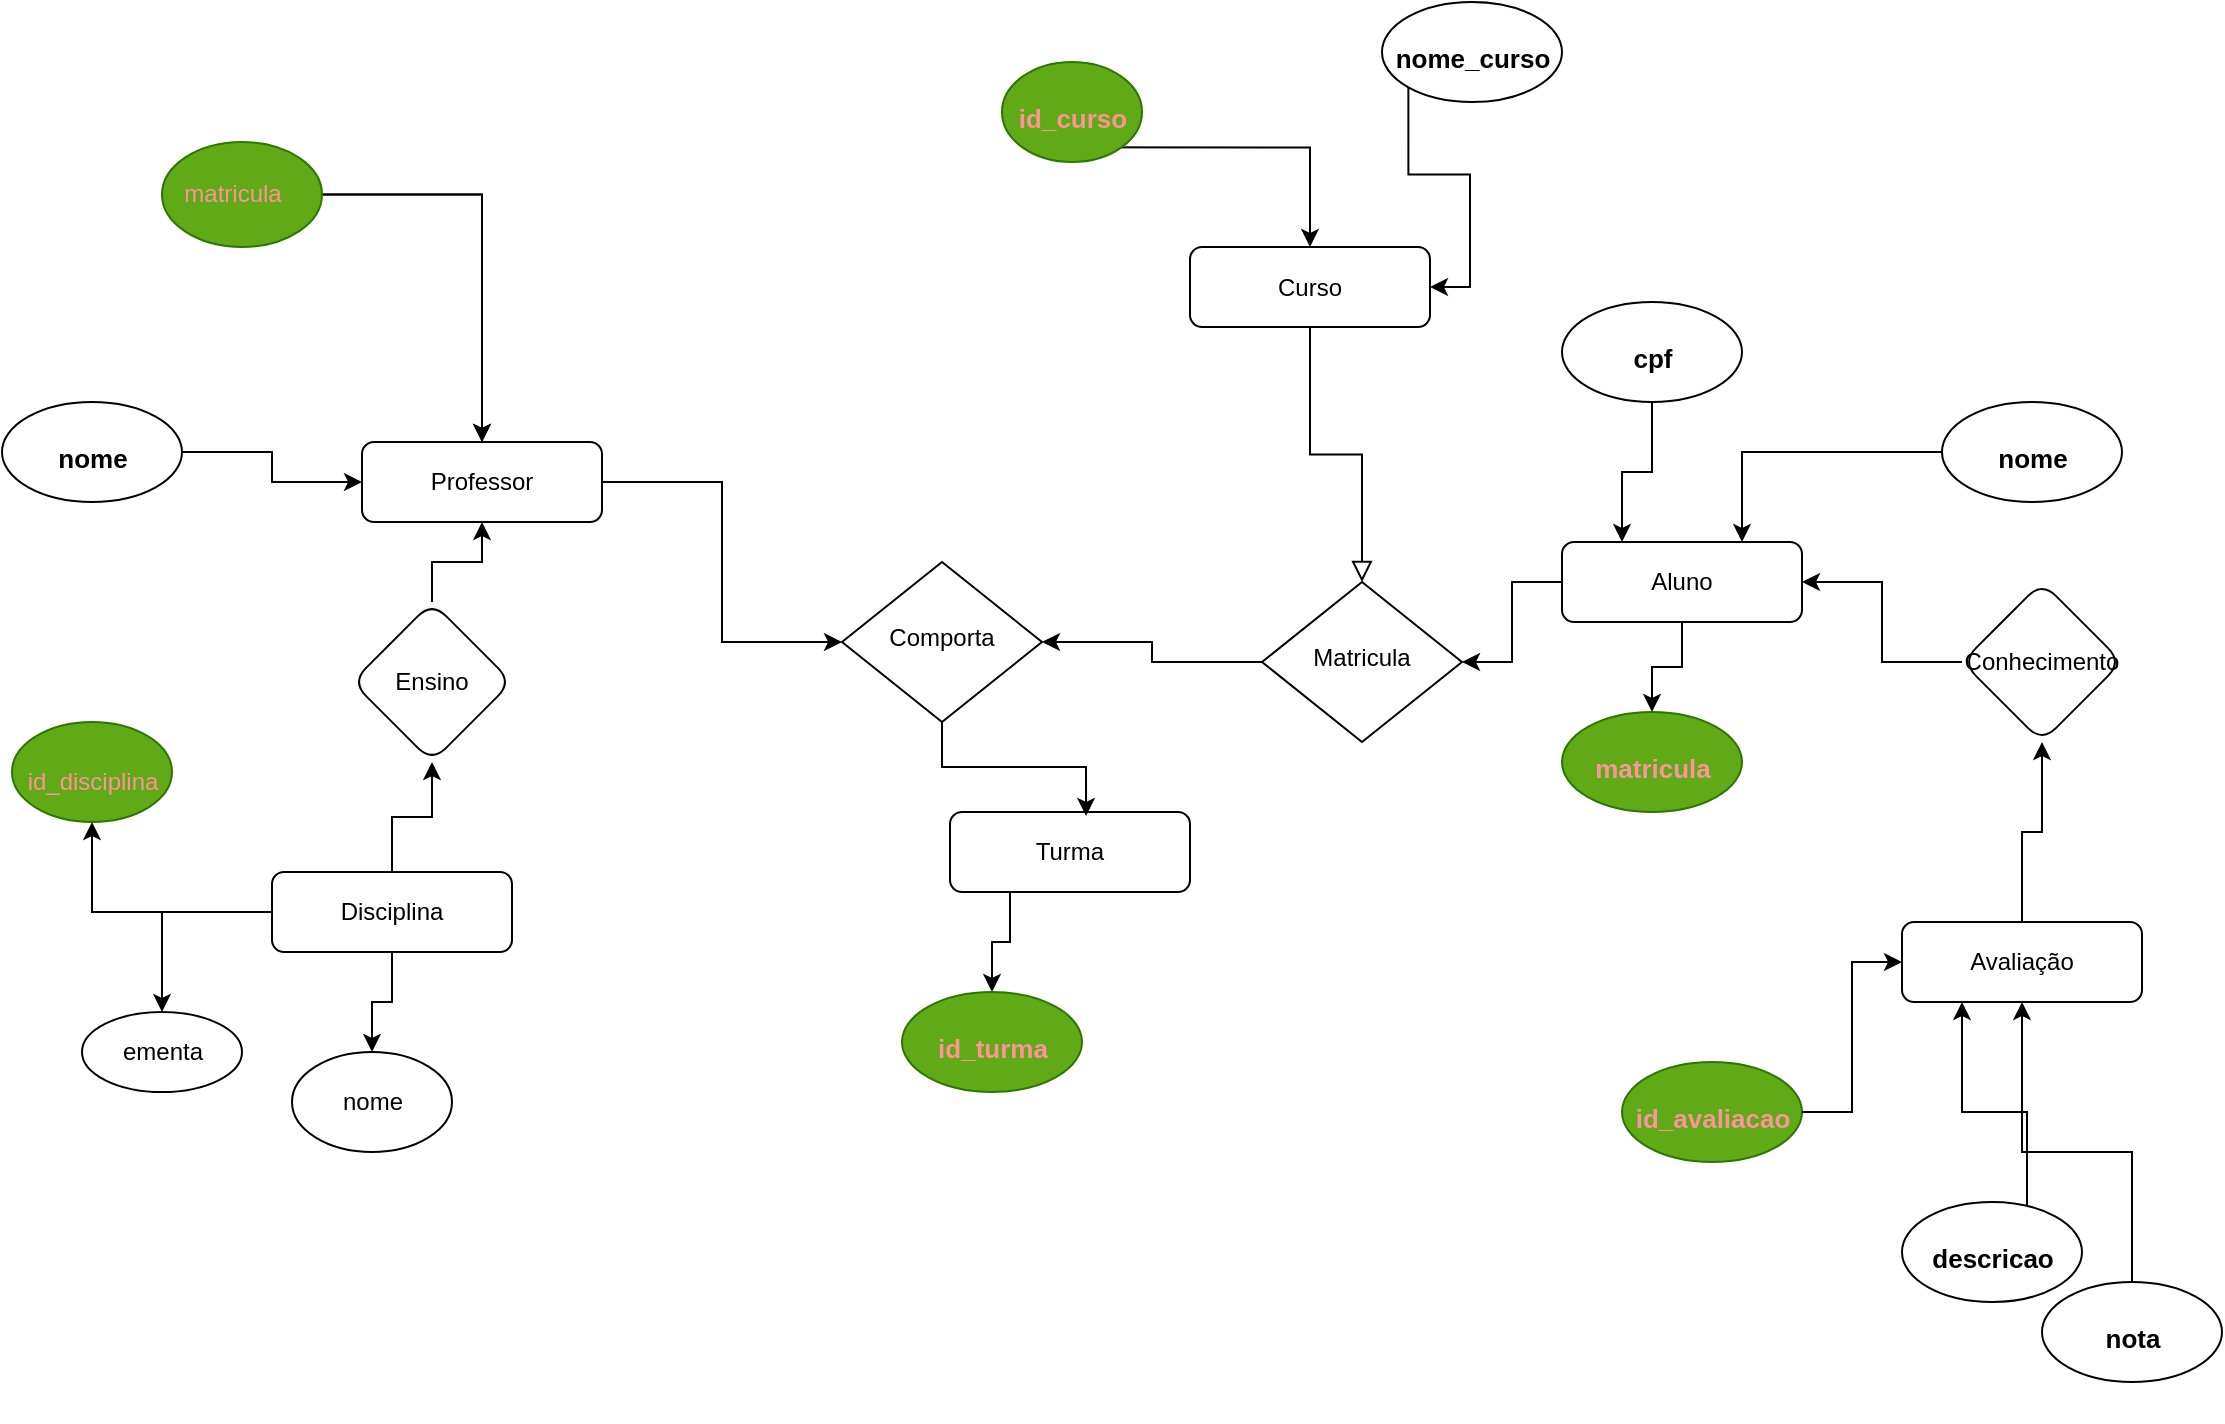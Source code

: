 <mxfile version="24.0.0" type="github">
  <diagram id="C5RBs43oDa-KdzZeNtuy" name="Page-1">
    <mxGraphModel dx="2261" dy="1951" grid="1" gridSize="10" guides="1" tooltips="1" connect="1" arrows="1" fold="1" page="1" pageScale="1" pageWidth="827" pageHeight="1169" math="0" shadow="0">
      <root>
        <mxCell id="WIyWlLk6GJQsqaUBKTNV-0" />
        <mxCell id="WIyWlLk6GJQsqaUBKTNV-1" parent="WIyWlLk6GJQsqaUBKTNV-0" />
        <mxCell id="WIyWlLk6GJQsqaUBKTNV-2" value="" style="rounded=0;html=1;jettySize=auto;orthogonalLoop=1;fontSize=11;endArrow=block;endFill=0;endSize=8;strokeWidth=1;shadow=0;labelBackgroundColor=none;edgeStyle=orthogonalEdgeStyle;" parent="WIyWlLk6GJQsqaUBKTNV-1" source="WIyWlLk6GJQsqaUBKTNV-3" target="WIyWlLk6GJQsqaUBKTNV-6" edge="1">
          <mxGeometry relative="1" as="geometry" />
        </mxCell>
        <mxCell id="WIyWlLk6GJQsqaUBKTNV-3" value="Curso" style="rounded=1;whiteSpace=wrap;html=1;fontSize=12;glass=0;strokeWidth=1;shadow=0;" parent="WIyWlLk6GJQsqaUBKTNV-1" vertex="1">
          <mxGeometry x="294" y="42.5" width="120" height="40" as="geometry" />
        </mxCell>
        <mxCell id="XZwJ2b6uBc9ZLklJLQmk-103" value="" style="edgeStyle=orthogonalEdgeStyle;rounded=0;orthogonalLoop=1;jettySize=auto;html=1;" edge="1" parent="WIyWlLk6GJQsqaUBKTNV-1" source="WIyWlLk6GJQsqaUBKTNV-6" target="XZwJ2b6uBc9ZLklJLQmk-102">
          <mxGeometry relative="1" as="geometry" />
        </mxCell>
        <mxCell id="WIyWlLk6GJQsqaUBKTNV-6" value="Matricula" style="rhombus;whiteSpace=wrap;html=1;shadow=0;fontFamily=Helvetica;fontSize=12;align=center;strokeWidth=1;spacing=6;spacingTop=-4;" parent="WIyWlLk6GJQsqaUBKTNV-1" vertex="1">
          <mxGeometry x="330" y="210" width="100" height="80" as="geometry" />
        </mxCell>
        <mxCell id="XZwJ2b6uBc9ZLklJLQmk-61" value="" style="edgeStyle=orthogonalEdgeStyle;rounded=0;orthogonalLoop=1;jettySize=auto;html=1;entryX=1;entryY=0.5;entryDx=0;entryDy=0;" edge="1" parent="WIyWlLk6GJQsqaUBKTNV-1" source="WIyWlLk6GJQsqaUBKTNV-7" target="WIyWlLk6GJQsqaUBKTNV-6">
          <mxGeometry relative="1" as="geometry">
            <mxPoint x="420" y="210" as="targetPoint" />
          </mxGeometry>
        </mxCell>
        <mxCell id="XZwJ2b6uBc9ZLklJLQmk-68" value="" style="edgeStyle=orthogonalEdgeStyle;rounded=0;orthogonalLoop=1;jettySize=auto;html=1;entryX=0.5;entryY=0;entryDx=0;entryDy=0;" edge="1" parent="WIyWlLk6GJQsqaUBKTNV-1" source="WIyWlLk6GJQsqaUBKTNV-7" target="XZwJ2b6uBc9ZLklJLQmk-69">
          <mxGeometry relative="1" as="geometry">
            <mxPoint x="540" y="275" as="targetPoint" />
          </mxGeometry>
        </mxCell>
        <mxCell id="WIyWlLk6GJQsqaUBKTNV-7" value="Aluno" style="rounded=1;whiteSpace=wrap;html=1;fontSize=12;glass=0;strokeWidth=1;shadow=0;" parent="WIyWlLk6GJQsqaUBKTNV-1" vertex="1">
          <mxGeometry x="480" y="190" width="120" height="40" as="geometry" />
        </mxCell>
        <mxCell id="XZwJ2b6uBc9ZLklJLQmk-105" value="" style="edgeStyle=orthogonalEdgeStyle;rounded=0;orthogonalLoop=1;jettySize=auto;html=1;entryX=0.5;entryY=1;entryDx=0;entryDy=0;" edge="1" parent="WIyWlLk6GJQsqaUBKTNV-1" source="XZwJ2b6uBc9ZLklJLQmk-0" target="XZwJ2b6uBc9ZLklJLQmk-104">
          <mxGeometry relative="1" as="geometry">
            <mxPoint x="850" y="310" as="targetPoint" />
          </mxGeometry>
        </mxCell>
        <mxCell id="XZwJ2b6uBc9ZLklJLQmk-0" value="Avaliação" style="rounded=1;whiteSpace=wrap;html=1;fontSize=12;glass=0;strokeWidth=1;shadow=0;" vertex="1" parent="WIyWlLk6GJQsqaUBKTNV-1">
          <mxGeometry x="650" y="380" width="120" height="40" as="geometry" />
        </mxCell>
        <mxCell id="XZwJ2b6uBc9ZLklJLQmk-43" value="" style="edgeStyle=orthogonalEdgeStyle;rounded=0;orthogonalLoop=1;jettySize=auto;html=1;" edge="1" parent="WIyWlLk6GJQsqaUBKTNV-1" source="XZwJ2b6uBc9ZLklJLQmk-1" target="XZwJ2b6uBc9ZLklJLQmk-42">
          <mxGeometry relative="1" as="geometry" />
        </mxCell>
        <mxCell id="XZwJ2b6uBc9ZLklJLQmk-48" value="" style="edgeStyle=orthogonalEdgeStyle;rounded=0;orthogonalLoop=1;jettySize=auto;html=1;" edge="1" parent="WIyWlLk6GJQsqaUBKTNV-1" source="XZwJ2b6uBc9ZLklJLQmk-1" target="XZwJ2b6uBc9ZLklJLQmk-47">
          <mxGeometry relative="1" as="geometry" />
        </mxCell>
        <mxCell id="XZwJ2b6uBc9ZLklJLQmk-53" value="" style="edgeStyle=orthogonalEdgeStyle;rounded=0;orthogonalLoop=1;jettySize=auto;html=1;" edge="1" parent="WIyWlLk6GJQsqaUBKTNV-1" source="XZwJ2b6uBc9ZLklJLQmk-1" target="XZwJ2b6uBc9ZLklJLQmk-52">
          <mxGeometry relative="1" as="geometry" />
        </mxCell>
        <mxCell id="XZwJ2b6uBc9ZLklJLQmk-99" value="" style="edgeStyle=orthogonalEdgeStyle;rounded=0;orthogonalLoop=1;jettySize=auto;html=1;" edge="1" parent="WIyWlLk6GJQsqaUBKTNV-1" source="XZwJ2b6uBc9ZLklJLQmk-1" target="XZwJ2b6uBc9ZLklJLQmk-98">
          <mxGeometry relative="1" as="geometry" />
        </mxCell>
        <mxCell id="XZwJ2b6uBc9ZLklJLQmk-1" value="Disciplina" style="rounded=1;whiteSpace=wrap;html=1;fontSize=12;glass=0;strokeWidth=1;shadow=0;" vertex="1" parent="WIyWlLk6GJQsqaUBKTNV-1">
          <mxGeometry x="-165" y="355" width="120" height="40" as="geometry" />
        </mxCell>
        <mxCell id="XZwJ2b6uBc9ZLklJLQmk-88" style="edgeStyle=orthogonalEdgeStyle;rounded=0;orthogonalLoop=1;jettySize=auto;html=1;exitX=0.25;exitY=1;exitDx=0;exitDy=0;entryX=0.5;entryY=0;entryDx=0;entryDy=0;" edge="1" parent="WIyWlLk6GJQsqaUBKTNV-1" source="XZwJ2b6uBc9ZLklJLQmk-2" target="XZwJ2b6uBc9ZLklJLQmk-86">
          <mxGeometry relative="1" as="geometry" />
        </mxCell>
        <mxCell id="XZwJ2b6uBc9ZLklJLQmk-2" value="Turma" style="rounded=1;whiteSpace=wrap;html=1;fontSize=12;glass=0;strokeWidth=1;shadow=0;" vertex="1" parent="WIyWlLk6GJQsqaUBKTNV-1">
          <mxGeometry x="174" y="325" width="120" height="40" as="geometry" />
        </mxCell>
        <mxCell id="XZwJ2b6uBc9ZLklJLQmk-108" style="edgeStyle=orthogonalEdgeStyle;rounded=0;orthogonalLoop=1;jettySize=auto;html=1;exitX=1;exitY=0.5;exitDx=0;exitDy=0;entryX=0;entryY=0.5;entryDx=0;entryDy=0;" edge="1" parent="WIyWlLk6GJQsqaUBKTNV-1" source="XZwJ2b6uBc9ZLklJLQmk-3" target="XZwJ2b6uBc9ZLklJLQmk-102">
          <mxGeometry relative="1" as="geometry" />
        </mxCell>
        <mxCell id="XZwJ2b6uBc9ZLklJLQmk-3" value="Professor" style="rounded=1;whiteSpace=wrap;html=1;fontSize=12;glass=0;strokeWidth=1;shadow=0;" vertex="1" parent="WIyWlLk6GJQsqaUBKTNV-1">
          <mxGeometry x="-120" y="140" width="120" height="40" as="geometry" />
        </mxCell>
        <mxCell id="XZwJ2b6uBc9ZLklJLQmk-15" style="edgeStyle=orthogonalEdgeStyle;rounded=0;orthogonalLoop=1;jettySize=auto;html=1;exitX=0;exitY=1;exitDx=0;exitDy=0;entryX=0.5;entryY=0;entryDx=0;entryDy=0;" edge="1" parent="WIyWlLk6GJQsqaUBKTNV-1" source="XZwJ2b6uBc9ZLklJLQmk-6" target="WIyWlLk6GJQsqaUBKTNV-3">
          <mxGeometry relative="1" as="geometry" />
        </mxCell>
        <mxCell id="XZwJ2b6uBc9ZLklJLQmk-14" style="edgeStyle=orthogonalEdgeStyle;rounded=0;orthogonalLoop=1;jettySize=auto;html=1;exitX=0;exitY=0;exitDx=0;exitDy=0;entryX=1;entryY=0.5;entryDx=0;entryDy=0;" edge="1" parent="WIyWlLk6GJQsqaUBKTNV-1" source="XZwJ2b6uBc9ZLklJLQmk-10" target="WIyWlLk6GJQsqaUBKTNV-3">
          <mxGeometry relative="1" as="geometry" />
        </mxCell>
        <mxCell id="XZwJ2b6uBc9ZLklJLQmk-18" value="" style="edgeStyle=orthogonalEdgeStyle;rounded=0;orthogonalLoop=1;jettySize=auto;html=1;" edge="1" parent="WIyWlLk6GJQsqaUBKTNV-1" source="XZwJ2b6uBc9ZLklJLQmk-17" target="XZwJ2b6uBc9ZLklJLQmk-3">
          <mxGeometry relative="1" as="geometry" />
        </mxCell>
        <mxCell id="XZwJ2b6uBc9ZLklJLQmk-23" value="" style="edgeStyle=orthogonalEdgeStyle;rounded=0;orthogonalLoop=1;jettySize=auto;html=1;" edge="1" parent="WIyWlLk6GJQsqaUBKTNV-1" source="XZwJ2b6uBc9ZLklJLQmk-19" target="XZwJ2b6uBc9ZLklJLQmk-3">
          <mxGeometry relative="1" as="geometry" />
        </mxCell>
        <mxCell id="XZwJ2b6uBc9ZLklJLQmk-24" value="" style="group" vertex="1" connectable="0" parent="WIyWlLk6GJQsqaUBKTNV-1">
          <mxGeometry x="-220" y="-10" width="80" height="52.5" as="geometry" />
        </mxCell>
        <mxCell id="XZwJ2b6uBc9ZLklJLQmk-17" value="" style="ellipse;whiteSpace=wrap;html=1;container=0;fillColor=#60a917;fontColor=#ffffff;strokeColor=#2D7600;" vertex="1" parent="XZwJ2b6uBc9ZLklJLQmk-24">
          <mxGeometry width="80" height="52.5" as="geometry" />
        </mxCell>
        <mxCell id="XZwJ2b6uBc9ZLklJLQmk-19" value="&lt;font color=&quot;#fc9595&quot;&gt;matricula&lt;/font&gt;" style="text;html=1;align=center;verticalAlign=middle;resizable=0;points=[];autosize=1;strokeColor=none;fillColor=none;container=0;" vertex="1" parent="XZwJ2b6uBc9ZLklJLQmk-24">
          <mxGeometry y="11.25" width="70" height="30" as="geometry" />
        </mxCell>
        <mxCell id="XZwJ2b6uBc9ZLklJLQmk-29" value="" style="group;rotation=90;" vertex="1" connectable="0" parent="WIyWlLk6GJQsqaUBKTNV-1">
          <mxGeometry x="510" y="450" width="90" height="50" as="geometry" />
        </mxCell>
        <mxCell id="XZwJ2b6uBc9ZLklJLQmk-30" value="" style="ellipse;whiteSpace=wrap;html=1;fillColor=#60a917;fontColor=#ffffff;strokeColor=#2D7600;" vertex="1" parent="XZwJ2b6uBc9ZLklJLQmk-29">
          <mxGeometry width="90" height="50" as="geometry" />
        </mxCell>
        <mxCell id="XZwJ2b6uBc9ZLklJLQmk-31" value="&lt;font color=&quot;#fc9595&quot; style=&quot;font-size: 13px;&quot;&gt;id_avaliacao&lt;/font&gt;" style="text;strokeColor=none;fillColor=none;html=1;fontSize=24;fontStyle=1;verticalAlign=middle;align=center;" vertex="1" parent="XZwJ2b6uBc9ZLklJLQmk-29">
          <mxGeometry x="10" y="10" width="70" height="30" as="geometry" />
        </mxCell>
        <mxCell id="XZwJ2b6uBc9ZLklJLQmk-32" style="edgeStyle=orthogonalEdgeStyle;rounded=0;orthogonalLoop=1;jettySize=auto;html=1;exitX=1;exitY=0.5;exitDx=0;exitDy=0;entryX=0;entryY=0.5;entryDx=0;entryDy=0;" edge="1" parent="WIyWlLk6GJQsqaUBKTNV-1" source="XZwJ2b6uBc9ZLklJLQmk-30" target="XZwJ2b6uBc9ZLklJLQmk-0">
          <mxGeometry relative="1" as="geometry" />
        </mxCell>
        <mxCell id="XZwJ2b6uBc9ZLklJLQmk-39" style="edgeStyle=orthogonalEdgeStyle;rounded=0;orthogonalLoop=1;jettySize=auto;html=1;exitX=0.5;exitY=0;exitDx=0;exitDy=0;entryX=0.5;entryY=1;entryDx=0;entryDy=0;" edge="1" parent="WIyWlLk6GJQsqaUBKTNV-1" source="XZwJ2b6uBc9ZLklJLQmk-38" target="XZwJ2b6uBc9ZLklJLQmk-0">
          <mxGeometry relative="1" as="geometry" />
        </mxCell>
        <mxCell id="XZwJ2b6uBc9ZLklJLQmk-40" style="edgeStyle=orthogonalEdgeStyle;rounded=0;orthogonalLoop=1;jettySize=auto;html=1;exitX=0.75;exitY=0;exitDx=0;exitDy=0;entryX=0.25;entryY=1;entryDx=0;entryDy=0;" edge="1" parent="WIyWlLk6GJQsqaUBKTNV-1" source="XZwJ2b6uBc9ZLklJLQmk-35" target="XZwJ2b6uBc9ZLklJLQmk-0">
          <mxGeometry relative="1" as="geometry" />
        </mxCell>
        <mxCell id="XZwJ2b6uBc9ZLklJLQmk-55" value="" style="group" vertex="1" connectable="0" parent="WIyWlLk6GJQsqaUBKTNV-1">
          <mxGeometry x="-260" y="425" width="80" height="40" as="geometry" />
        </mxCell>
        <mxCell id="XZwJ2b6uBc9ZLklJLQmk-52" value="" style="ellipse;whiteSpace=wrap;html=1;rounded=1;glass=0;strokeWidth=1;shadow=0;" vertex="1" parent="XZwJ2b6uBc9ZLklJLQmk-55">
          <mxGeometry width="80" height="40" as="geometry" />
        </mxCell>
        <mxCell id="XZwJ2b6uBc9ZLklJLQmk-54" value="ementa" style="text;html=1;align=center;verticalAlign=middle;resizable=0;points=[];autosize=1;strokeColor=none;fillColor=none;" vertex="1" parent="XZwJ2b6uBc9ZLklJLQmk-55">
          <mxGeometry x="10" y="5" width="60" height="30" as="geometry" />
        </mxCell>
        <mxCell id="XZwJ2b6uBc9ZLklJLQmk-56" value="" style="group" vertex="1" connectable="0" parent="WIyWlLk6GJQsqaUBKTNV-1">
          <mxGeometry x="-155" y="445" width="80" height="50" as="geometry" />
        </mxCell>
        <mxCell id="XZwJ2b6uBc9ZLklJLQmk-47" value="" style="ellipse;whiteSpace=wrap;html=1;rounded=1;glass=0;strokeWidth=1;shadow=0;" vertex="1" parent="XZwJ2b6uBc9ZLklJLQmk-56">
          <mxGeometry width="80" height="50" as="geometry" />
        </mxCell>
        <mxCell id="XZwJ2b6uBc9ZLklJLQmk-49" value="nome" style="text;html=1;align=center;verticalAlign=middle;resizable=0;points=[];autosize=1;strokeColor=none;fillColor=none;" vertex="1" parent="XZwJ2b6uBc9ZLklJLQmk-56">
          <mxGeometry x="15" y="10" width="50" height="30" as="geometry" />
        </mxCell>
        <mxCell id="XZwJ2b6uBc9ZLklJLQmk-57" value="" style="group" vertex="1" connectable="0" parent="WIyWlLk6GJQsqaUBKTNV-1">
          <mxGeometry x="-300" y="280" width="90" height="50" as="geometry" />
        </mxCell>
        <mxCell id="XZwJ2b6uBc9ZLklJLQmk-42" value="" style="ellipse;whiteSpace=wrap;html=1;rounded=1;glass=0;strokeWidth=1;shadow=0;fillColor=#60a917;fontColor=#ffffff;strokeColor=#2D7600;" vertex="1" parent="XZwJ2b6uBc9ZLklJLQmk-57">
          <mxGeometry x="5" width="80" height="50" as="geometry" />
        </mxCell>
        <mxCell id="XZwJ2b6uBc9ZLklJLQmk-45" value="&lt;font color=&quot;#fc9595&quot;&gt;id_disciplina&lt;/font&gt;" style="text;html=1;align=center;verticalAlign=middle;resizable=0;points=[];autosize=1;strokeColor=none;fillColor=none;" vertex="1" parent="XZwJ2b6uBc9ZLklJLQmk-57">
          <mxGeometry y="15" width="90" height="30" as="geometry" />
        </mxCell>
        <mxCell id="XZwJ2b6uBc9ZLklJLQmk-58" value="" style="group" vertex="1" connectable="0" parent="WIyWlLk6GJQsqaUBKTNV-1">
          <mxGeometry x="670" y="500" width="120" height="130" as="geometry" />
        </mxCell>
        <mxCell id="XZwJ2b6uBc9ZLklJLQmk-33" value="" style="group;rotation=90;" vertex="1" connectable="0" parent="XZwJ2b6uBc9ZLklJLQmk-58">
          <mxGeometry x="-20" y="20" width="90" height="50" as="geometry" />
        </mxCell>
        <mxCell id="XZwJ2b6uBc9ZLklJLQmk-34" value="" style="ellipse;whiteSpace=wrap;html=1;" vertex="1" parent="XZwJ2b6uBc9ZLklJLQmk-33">
          <mxGeometry width="90" height="50" as="geometry" />
        </mxCell>
        <mxCell id="XZwJ2b6uBc9ZLklJLQmk-35" value="&lt;font style=&quot;font-size: 13px;&quot;&gt;descricao&lt;/font&gt;" style="text;strokeColor=none;fillColor=none;html=1;fontSize=24;fontStyle=1;verticalAlign=middle;align=center;" vertex="1" parent="XZwJ2b6uBc9ZLklJLQmk-33">
          <mxGeometry x="10" y="10" width="70" height="30" as="geometry" />
        </mxCell>
        <mxCell id="XZwJ2b6uBc9ZLklJLQmk-36" value="" style="group;rotation=90;" vertex="1" connectable="0" parent="XZwJ2b6uBc9ZLklJLQmk-58">
          <mxGeometry x="50" y="60" width="90" height="50" as="geometry" />
        </mxCell>
        <mxCell id="XZwJ2b6uBc9ZLklJLQmk-37" value="" style="ellipse;whiteSpace=wrap;html=1;" vertex="1" parent="XZwJ2b6uBc9ZLklJLQmk-36">
          <mxGeometry width="90" height="50" as="geometry" />
        </mxCell>
        <mxCell id="XZwJ2b6uBc9ZLklJLQmk-38" value="&lt;font style=&quot;font-size: 13px;&quot;&gt;nota&lt;/font&gt;" style="text;strokeColor=none;fillColor=none;html=1;fontSize=24;fontStyle=1;verticalAlign=middle;align=center;" vertex="1" parent="XZwJ2b6uBc9ZLklJLQmk-36">
          <mxGeometry x="10" y="10" width="70" height="30" as="geometry" />
        </mxCell>
        <mxCell id="XZwJ2b6uBc9ZLklJLQmk-62" value="" style="group" vertex="1" connectable="0" parent="WIyWlLk6GJQsqaUBKTNV-1">
          <mxGeometry x="-300" y="120" width="90" height="50" as="geometry" />
        </mxCell>
        <mxCell id="XZwJ2b6uBc9ZLklJLQmk-25" value="" style="ellipse;whiteSpace=wrap;html=1;" vertex="1" parent="XZwJ2b6uBc9ZLklJLQmk-62">
          <mxGeometry width="90" height="50" as="geometry" />
        </mxCell>
        <mxCell id="XZwJ2b6uBc9ZLklJLQmk-26" value="&lt;font style=&quot;font-size: 13px;&quot;&gt;nome&lt;/font&gt;" style="text;strokeColor=none;fillColor=none;html=1;fontSize=24;fontStyle=1;verticalAlign=middle;align=center;" vertex="1" parent="XZwJ2b6uBc9ZLklJLQmk-62">
          <mxGeometry x="10" y="10" width="70" height="30" as="geometry" />
        </mxCell>
        <mxCell id="XZwJ2b6uBc9ZLklJLQmk-63" style="edgeStyle=orthogonalEdgeStyle;rounded=0;orthogonalLoop=1;jettySize=auto;html=1;exitX=1;exitY=0.5;exitDx=0;exitDy=0;entryX=0;entryY=0.5;entryDx=0;entryDy=0;" edge="1" parent="WIyWlLk6GJQsqaUBKTNV-1" source="XZwJ2b6uBc9ZLklJLQmk-25" target="XZwJ2b6uBc9ZLklJLQmk-3">
          <mxGeometry relative="1" as="geometry" />
        </mxCell>
        <mxCell id="XZwJ2b6uBc9ZLklJLQmk-71" value="" style="group" vertex="1" connectable="0" parent="WIyWlLk6GJQsqaUBKTNV-1">
          <mxGeometry x="480" y="275" width="90" height="50" as="geometry" />
        </mxCell>
        <mxCell id="XZwJ2b6uBc9ZLklJLQmk-69" value="" style="ellipse;whiteSpace=wrap;html=1;fillColor=#60a917;fontColor=#ffffff;strokeColor=#2D7600;" vertex="1" parent="XZwJ2b6uBc9ZLklJLQmk-71">
          <mxGeometry width="90" height="50" as="geometry" />
        </mxCell>
        <mxCell id="XZwJ2b6uBc9ZLklJLQmk-70" value="&lt;font color=&quot;#fc9595&quot; style=&quot;font-size: 13px;&quot;&gt;matricula&lt;/font&gt;" style="text;strokeColor=none;fillColor=none;html=1;fontSize=24;fontStyle=1;verticalAlign=middle;align=center;" vertex="1" parent="XZwJ2b6uBc9ZLklJLQmk-71">
          <mxGeometry x="10" y="10" width="70" height="30" as="geometry" />
        </mxCell>
        <mxCell id="XZwJ2b6uBc9ZLklJLQmk-79" style="edgeStyle=orthogonalEdgeStyle;rounded=0;orthogonalLoop=1;jettySize=auto;html=1;exitX=0;exitY=0.5;exitDx=0;exitDy=0;entryX=0.75;entryY=0;entryDx=0;entryDy=0;" edge="1" parent="WIyWlLk6GJQsqaUBKTNV-1" source="XZwJ2b6uBc9ZLklJLQmk-77" target="WIyWlLk6GJQsqaUBKTNV-7">
          <mxGeometry relative="1" as="geometry" />
        </mxCell>
        <mxCell id="XZwJ2b6uBc9ZLklJLQmk-80" style="edgeStyle=orthogonalEdgeStyle;rounded=0;orthogonalLoop=1;jettySize=auto;html=1;exitX=0.5;exitY=1;exitDx=0;exitDy=0;entryX=0.25;entryY=0;entryDx=0;entryDy=0;" edge="1" parent="WIyWlLk6GJQsqaUBKTNV-1" source="XZwJ2b6uBc9ZLklJLQmk-74" target="WIyWlLk6GJQsqaUBKTNV-7">
          <mxGeometry relative="1" as="geometry" />
        </mxCell>
        <mxCell id="XZwJ2b6uBc9ZLklJLQmk-73" value="" style="group;rotation=90;" vertex="1" connectable="0" parent="WIyWlLk6GJQsqaUBKTNV-1">
          <mxGeometry x="480" y="70" width="90" height="50" as="geometry" />
        </mxCell>
        <mxCell id="XZwJ2b6uBc9ZLklJLQmk-74" value="" style="ellipse;whiteSpace=wrap;html=1;" vertex="1" parent="XZwJ2b6uBc9ZLklJLQmk-73">
          <mxGeometry width="90" height="50" as="geometry" />
        </mxCell>
        <mxCell id="XZwJ2b6uBc9ZLklJLQmk-75" value="&lt;font style=&quot;font-size: 13px;&quot;&gt;cpf&lt;/font&gt;" style="text;strokeColor=none;fillColor=none;html=1;fontSize=24;fontStyle=1;verticalAlign=middle;align=center;" vertex="1" parent="XZwJ2b6uBc9ZLklJLQmk-73">
          <mxGeometry x="10" y="10" width="70" height="30" as="geometry" />
        </mxCell>
        <mxCell id="XZwJ2b6uBc9ZLklJLQmk-81" value="" style="group" vertex="1" connectable="0" parent="WIyWlLk6GJQsqaUBKTNV-1">
          <mxGeometry x="670" y="120" width="90" height="50" as="geometry" />
        </mxCell>
        <mxCell id="XZwJ2b6uBc9ZLklJLQmk-77" value="" style="ellipse;whiteSpace=wrap;html=1;" vertex="1" parent="XZwJ2b6uBc9ZLklJLQmk-81">
          <mxGeometry width="90" height="50" as="geometry" />
        </mxCell>
        <mxCell id="XZwJ2b6uBc9ZLklJLQmk-78" value="&lt;font style=&quot;font-size: 13px;&quot;&gt;nome&lt;/font&gt;" style="text;strokeColor=none;fillColor=none;html=1;fontSize=24;fontStyle=1;verticalAlign=middle;align=center;" vertex="1" parent="XZwJ2b6uBc9ZLklJLQmk-81">
          <mxGeometry x="10" y="10" width="70" height="30" as="geometry" />
        </mxCell>
        <mxCell id="XZwJ2b6uBc9ZLklJLQmk-91" value="" style="group" vertex="1" connectable="0" parent="WIyWlLk6GJQsqaUBKTNV-1">
          <mxGeometry x="390" y="-80" width="90" height="50" as="geometry" />
        </mxCell>
        <mxCell id="XZwJ2b6uBc9ZLklJLQmk-10" value="" style="ellipse;whiteSpace=wrap;html=1;" vertex="1" parent="XZwJ2b6uBc9ZLklJLQmk-91">
          <mxGeometry width="90" height="50" as="geometry" />
        </mxCell>
        <mxCell id="XZwJ2b6uBc9ZLklJLQmk-12" value="&lt;font style=&quot;font-size: 13px;&quot;&gt;nome_curso&lt;/font&gt;" style="text;strokeColor=none;fillColor=none;html=1;fontSize=24;fontStyle=1;verticalAlign=middle;align=center;" vertex="1" parent="XZwJ2b6uBc9ZLklJLQmk-91">
          <mxGeometry x="10" y="10" width="70" height="30" as="geometry" />
        </mxCell>
        <mxCell id="XZwJ2b6uBc9ZLklJLQmk-92" value="" style="group" vertex="1" connectable="0" parent="WIyWlLk6GJQsqaUBKTNV-1">
          <mxGeometry x="200" y="-50" width="70" height="50" as="geometry" />
        </mxCell>
        <mxCell id="XZwJ2b6uBc9ZLklJLQmk-6" value="" style="ellipse;whiteSpace=wrap;html=1;fillColor=#60a917;strokeColor=#2D7600;fontColor=#ffffff;" vertex="1" parent="XZwJ2b6uBc9ZLklJLQmk-92">
          <mxGeometry width="70" height="50" as="geometry" />
        </mxCell>
        <mxCell id="XZwJ2b6uBc9ZLklJLQmk-7" value="&lt;font color=&quot;#fc9595&quot; style=&quot;font-size: 13px;&quot;&gt;id_curso&lt;/font&gt;" style="text;strokeColor=none;fillColor=none;html=1;fontSize=24;fontStyle=1;verticalAlign=middle;align=center;" vertex="1" parent="XZwJ2b6uBc9ZLklJLQmk-92">
          <mxGeometry y="10" width="70" height="30" as="geometry" />
        </mxCell>
        <mxCell id="XZwJ2b6uBc9ZLklJLQmk-95" value="" style="group" vertex="1" connectable="0" parent="WIyWlLk6GJQsqaUBKTNV-1">
          <mxGeometry x="150" y="415" width="90" height="50" as="geometry" />
        </mxCell>
        <mxCell id="XZwJ2b6uBc9ZLklJLQmk-86" value="" style="ellipse;whiteSpace=wrap;html=1;container=0;fillColor=#60a917;fontColor=#ffffff;strokeColor=#2D7600;" vertex="1" parent="XZwJ2b6uBc9ZLklJLQmk-95">
          <mxGeometry width="90" height="50" as="geometry" />
        </mxCell>
        <mxCell id="XZwJ2b6uBc9ZLklJLQmk-87" value="&lt;font color=&quot;#fc9595&quot; style=&quot;font-size: 13px;&quot;&gt;id_turma&lt;/font&gt;" style="text;html=1;fontSize=24;fontStyle=1;verticalAlign=middle;align=center;container=0;" vertex="1" parent="XZwJ2b6uBc9ZLklJLQmk-95">
          <mxGeometry x="10" y="10" width="70" height="30" as="geometry" />
        </mxCell>
        <mxCell id="XZwJ2b6uBc9ZLklJLQmk-100" style="edgeStyle=orthogonalEdgeStyle;rounded=0;orthogonalLoop=1;jettySize=auto;html=1;exitX=0.5;exitY=0;exitDx=0;exitDy=0;entryX=0.5;entryY=1;entryDx=0;entryDy=0;" edge="1" parent="WIyWlLk6GJQsqaUBKTNV-1" source="XZwJ2b6uBc9ZLklJLQmk-98" target="XZwJ2b6uBc9ZLklJLQmk-3">
          <mxGeometry relative="1" as="geometry" />
        </mxCell>
        <mxCell id="XZwJ2b6uBc9ZLklJLQmk-98" value="Ensino" style="rhombus;whiteSpace=wrap;html=1;rounded=1;glass=0;strokeWidth=1;shadow=0;" vertex="1" parent="WIyWlLk6GJQsqaUBKTNV-1">
          <mxGeometry x="-125" y="220" width="80" height="80" as="geometry" />
        </mxCell>
        <mxCell id="XZwJ2b6uBc9ZLklJLQmk-102" value="Comporta" style="rhombus;whiteSpace=wrap;html=1;shadow=0;fontFamily=Helvetica;fontSize=12;align=center;strokeWidth=1;spacing=6;spacingTop=-4;" vertex="1" parent="WIyWlLk6GJQsqaUBKTNV-1">
          <mxGeometry x="120" y="200" width="100" height="80" as="geometry" />
        </mxCell>
        <mxCell id="XZwJ2b6uBc9ZLklJLQmk-107" style="edgeStyle=orthogonalEdgeStyle;rounded=0;orthogonalLoop=1;jettySize=auto;html=1;exitX=0;exitY=0.5;exitDx=0;exitDy=0;entryX=1;entryY=0.5;entryDx=0;entryDy=0;" edge="1" parent="WIyWlLk6GJQsqaUBKTNV-1" source="XZwJ2b6uBc9ZLklJLQmk-104" target="WIyWlLk6GJQsqaUBKTNV-7">
          <mxGeometry relative="1" as="geometry" />
        </mxCell>
        <mxCell id="XZwJ2b6uBc9ZLklJLQmk-104" value="Conhecimento" style="rhombus;whiteSpace=wrap;html=1;rounded=1;glass=0;strokeWidth=1;shadow=0;" vertex="1" parent="WIyWlLk6GJQsqaUBKTNV-1">
          <mxGeometry x="680" y="210" width="80" height="80" as="geometry" />
        </mxCell>
        <mxCell id="XZwJ2b6uBc9ZLklJLQmk-109" style="edgeStyle=orthogonalEdgeStyle;rounded=0;orthogonalLoop=1;jettySize=auto;html=1;exitX=0.5;exitY=1;exitDx=0;exitDy=0;entryX=0.567;entryY=0.05;entryDx=0;entryDy=0;entryPerimeter=0;" edge="1" parent="WIyWlLk6GJQsqaUBKTNV-1" source="XZwJ2b6uBc9ZLklJLQmk-102" target="XZwJ2b6uBc9ZLklJLQmk-2">
          <mxGeometry relative="1" as="geometry" />
        </mxCell>
      </root>
    </mxGraphModel>
  </diagram>
</mxfile>
